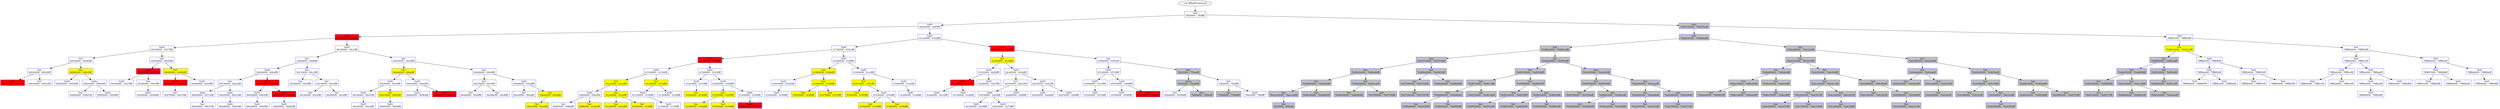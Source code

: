/* Pid:   1160 */
digraph processtree {
graph [rankdir = "TB"];
vad_fffffa8033424ca8 -> vad_fffffa8032893e30
vad_fffffa8032893e30 [label = "{ Vadl\n7ffe0000 - 7ffeffff }"shape = "record" color = "blue" style = "filled" fillcolor = "white"];
vad_fffffa8032893e30 -> vad_fffffa803347c220
vad_fffffa803347c220 [label = "{ VadS\n00ee0000 - 00f5ffff }"shape = "record" color = "blue" style = "filled" fillcolor = "white"];
vad_fffffa803347c220 -> vad_fffffa80326c5700
vad_fffffa80326c5700 [label = "{ VadS\n004a0000 - 004affff }"shape = "record" color = "blue" style = "filled" fillcolor = "red"];
vad_fffffa80326c5700 -> vad_fffffa8033420750
vad_fffffa8033420750 [label = "{ VadS\n00100000 - 0017ffff }"shape = "record" color = "blue" style = "filled" fillcolor = "white"];
vad_fffffa8033420750 -> vad_fffffa80334202d0
vad_fffffa80334202d0 [label = "{ Vad \n00040000 - 00040fff }"shape = "record" color = "blue" style = "filled" fillcolor = "white"];
vad_fffffa80334202d0 -> vad_fffffa803342a850
vad_fffffa803342a850 [label = "{ Vad \n00020000 - 00026fff }"shape = "record" color = "blue" style = "filled" fillcolor = "white"];
vad_fffffa803342a850 -> vad_fffffa8033425970
vad_fffffa8033425970 [label = "{ Vad \n00010000 - 0001ffff }"shape = "record" color = "blue" style = "filled" fillcolor = "red"];
vad_fffffa803342a850 -> vad_fffffa80333ab8c0
vad_fffffa80333ab8c0 [label = "{ Vad \n00030000 - 00033fff }"shape = "record" color = "blue" style = "filled" fillcolor = "white"];
vad_fffffa80334202d0 -> vad_fffffa80333b4930
vad_fffffa80333b4930 [label = "{ Vad \n00060000 - 000c6fff }"shape = "record" color = "blue" style = "filled" fillcolor = "yellow"];
vad_fffffa80333b4930 -> vad_fffffa803335f0a0
vad_fffffa803335f0a0 [label = "{ VadS\n00050000 - 00050fff }"shape = "record" color = "blue" style = "filled" fillcolor = "white"];
vad_fffffa80333b4930 -> vad_fffffa80328930d0
vad_fffffa80328930d0 [label = "{ Vadm\n000e0000 - 000e0fff }"shape = "record" color = "blue" style = "filled" fillcolor = "white"];
vad_fffffa80328930d0 -> vad_fffffa80333fa840
vad_fffffa80333fa840 [label = "{ Vad \n000d0000 - 000d1fff }"shape = "record" color = "blue" style = "filled" fillcolor = "white"];
vad_fffffa80328930d0 -> vad_fffffa803342a610
vad_fffffa803342a610 [label = "{ Vadm\n000f0000 - 000f0fff }"shape = "record" color = "blue" style = "filled" fillcolor = "white"];
vad_fffffa8033420750 -> vad_fffffa80335f2530
vad_fffffa80335f2530 [label = "{ Vad \n00450000 - 00450fff }"shape = "record" color = "blue" style = "filled" fillcolor = "white"];
vad_fffffa80335f2530 -> vad_fffffa8033423800
vad_fffffa8033423800 [label = "{ VadS\n00280000 - 0037ffff }"shape = "record" color = "blue" style = "filled" fillcolor = "red"];
vad_fffffa8033423800 -> vad_fffffa8032659b20
vad_fffffa8032659b20 [label = "{ VadS\n00180000 - 0027ffff }"shape = "record" color = "blue" style = "filled" fillcolor = "white"];
vad_fffffa8033423800 -> vad_fffffa803342a520
vad_fffffa803342a520 [label = "{ Vad \n00380000 - 0043ffff }"shape = "record" color = "blue" style = "filled" fillcolor = "white"];
vad_fffffa803342a520 -> vad_fffffa803267e480
vad_fffffa803267e480 [label = "{ VadS\n00440000 - 00440fff }"shape = "record" color = "blue" style = "filled" fillcolor = "white"];
vad_fffffa80335f2530 -> vad_fffffa80335f3420
vad_fffffa80335f3420 [label = "{ Vad \n00480000 - 00486fff }"shape = "record" color = "blue" style = "filled" fillcolor = "yellow"];
vad_fffffa80335f3420 -> vad_fffffa80325b57f0
vad_fffffa80325b57f0 [label = "{ VadS\n00460000 - 0046ffff }"shape = "record" color = "blue" style = "filled" fillcolor = "red"];
vad_fffffa80325b57f0 -> vad_fffffa803332aa60
vad_fffffa803332aa60 [label = "{ Vad \n00470000 - 00470fff }"shape = "record" color = "blue" style = "filled" fillcolor = "white"];
vad_fffffa80335f3420 -> vad_fffffa80335690e0
vad_fffffa80335690e0 [label = "{ VadS\n00490000 - 0049ffff }"shape = "record" color = "blue" style = "filled" fillcolor = "white"];
vad_fffffa80326c5700 -> vad_fffffa8033401980
vad_fffffa8033401980 [label = "{ VadS\n00c50000 - 00ccffff }"shape = "record" color = "blue" style = "filled" fillcolor = "white"];
vad_fffffa8033401980 -> vad_fffffa803324df80
vad_fffffa803324df80 [label = "{ Vad \n00bf0000 - 00bfffff }"shape = "record" color = "blue" style = "filled" fillcolor = "white"];
vad_fffffa803324df80 -> vad_fffffa80331bcb10
vad_fffffa80331bcb10 [label = "{ VadS\n00b20000 - 00b2ffff }"shape = "record" color = "blue" style = "filled" fillcolor = "white"];
vad_fffffa80331bcb10 -> vad_fffffa80333ff0f0
vad_fffffa80333ff0f0 [label = "{ Vad \n007d0000 - 00acbfff }"shape = "record" color = "blue" style = "filled" fillcolor = "white"];
vad_fffffa80333ff0f0 -> vad_fffffa803342a7b0
vad_fffffa803342a7b0 [label = "{ Vadm\n00640000 - 007c0fff }"shape = "record" color = "blue" style = "filled" fillcolor = "white"];
vad_fffffa803342a7b0 -> vad_fffffa8032476660
vad_fffffa8032476660 [label = "{ Vad \n004b0000 - 00637fff }"shape = "record" color = "blue" style = "filled" fillcolor = "white"];
vad_fffffa80333ff0f0 -> vad_fffffa80331f8830
vad_fffffa80331f8830 [label = "{ VadS\n00b10000 - 00b10fff }"shape = "record" color = "blue" style = "filled" fillcolor = "white"];
vad_fffffa80331f8830 -> vad_fffffa803386b430
vad_fffffa803386b430 [label = "{ VadS\n00ad0000 - 00b03fff }"shape = "record" color = "blue" style = "filled" fillcolor = "white"];
vad_fffffa80331bcb10 -> vad_fffffa80335d6470
vad_fffffa80335d6470 [label = "{ VadS\n00b50000 - 00b5ffff }"shape = "record" color = "blue" style = "filled" fillcolor = "red"];
vad_fffffa80335d6470 -> vad_fffffa8032854110
vad_fffffa8032854110 [label = "{ VadS\n00b30000 - 00b3ffff }"shape = "record" color = "blue" style = "filled" fillcolor = "white"];
vad_fffffa8032854110 -> vad_fffffa80335207a0
vad_fffffa80335207a0 [label = "{ VadS\n00b40000 - 00b4ffff }"shape = "record" color = "blue" style = "filled" fillcolor = "white"];
vad_fffffa80335d6470 -> vad_fffffa803345c470
vad_fffffa803345c470 [label = "{ VadS\n00b70000 - 00beffff }"shape = "record" color = "blue" style = "filled" fillcolor = "red"];
vad_fffffa803345c470 -> vad_fffffa80324639f0
vad_fffffa80324639f0 [label = "{ VadS\n00b60000 - 00b60fff }"shape = "record" color = "blue" style = "filled" fillcolor = "white"];
vad_fffffa803324df80 -> vad_fffffa8033293eb0
vad_fffffa8033293eb0 [label = "{ Vad \n00c10000 - 00c1ffff }"shape = "record" color = "blue" style = "filled" fillcolor = "white"];
vad_fffffa8033293eb0 -> vad_fffffa8033651160
vad_fffffa8033651160 [label = "{ Vad \n00c00000 - 00c0ffff }"shape = "record" color = "blue" style = "filled" fillcolor = "white"];
vad_fffffa8033293eb0 -> vad_fffffa803314a920
vad_fffffa803314a920 [label = "{ Vad \n00c30000 - 00c3ffff }"shape = "record" color = "blue" style = "filled" fillcolor = "white"];
vad_fffffa803314a920 -> vad_fffffa80334d2090
vad_fffffa80334d2090 [label = "{ Vad \n00c20000 - 00c2ffff }"shape = "record" color = "blue" style = "filled" fillcolor = "white"];
vad_fffffa803314a920 -> vad_fffffa803365a660
vad_fffffa803365a660 [label = "{ Vad \n00c40000 - 00c4ffff }"shape = "record" color = "blue" style = "filled" fillcolor = "white"];
vad_fffffa8033401980 -> vad_fffffa8033a10ec0
vad_fffffa8033a10ec0 [label = "{ Vad \n00e50000 - 00e5ffff }"shape = "record" color = "blue" style = "filled" fillcolor = "white"];
vad_fffffa8033a10ec0 -> vad_fffffa8032437090
vad_fffffa8032437090 [label = "{ Vad \n00da0000 - 00daffff }"shape = "record" color = "blue" style = "filled" fillcolor = "yellow"];
vad_fffffa8032437090 -> vad_fffffa803322dc90
vad_fffffa803322dc90 [label = "{ VadS\n00cf0000 - 00cf0fff }"shape = "record" color = "blue" style = "filled" fillcolor = "white"];
vad_fffffa803322dc90 -> vad_fffffa8031018550
vad_fffffa8031018550 [label = "{ VadS\n00cd0000 - 00cd1fff }"shape = "record" color = "blue" style = "filled" fillcolor = "white"];
vad_fffffa8031018550 -> vad_fffffa8032f12ca0
vad_fffffa8032f12ca0 [label = "{ VadS\n00ce0000 - 00ce0fff }"shape = "record" color = "blue" style = "filled" fillcolor = "white"];
vad_fffffa803322dc90 -> vad_fffffa8033832400
vad_fffffa8033832400 [label = "{ Vad \n00d10000 - 00d1ffff }"shape = "record" color = "blue" style = "filled" fillcolor = "yellow"];
vad_fffffa8033832400 -> vad_fffffa80334341e0
vad_fffffa80334341e0 [label = "{ VadS\n00d00000 - 00d0ffff }"shape = "record" color = "blue" style = "filled" fillcolor = "white"];
vad_fffffa8032437090 -> vad_fffffa8033633ac0
vad_fffffa8033633ac0 [label = "{ VadS\n00dc0000 - 00dcffff }"shape = "record" color = "blue" style = "filled" fillcolor = "white"];
vad_fffffa8033633ac0 -> vad_fffffa8033743ec0
vad_fffffa8033743ec0 [label = "{ VadS\n00db0000 - 00db4fff }"shape = "record" color = "blue" style = "filled" fillcolor = "white"];
vad_fffffa8033633ac0 -> vad_fffffa8033481db0
vad_fffffa8033481db0 [label = "{ VadS\n00dd0000 - 00e4ffff }"shape = "record" color = "blue" style = "filled" fillcolor = "red"];
vad_fffffa8033a10ec0 -> vad_fffffa80338803c0
vad_fffffa80338803c0 [label = "{ Vad \n00e90000 - 00e9ffff }"shape = "record" color = "blue" style = "filled" fillcolor = "white"];
vad_fffffa80338803c0 -> vad_fffffa803354e230
vad_fffffa803354e230 [label = "{ Vad \n00e70000 - 00e7ffff }"shape = "record" color = "blue" style = "filled" fillcolor = "white"];
vad_fffffa803354e230 -> vad_fffffa8032c65e40
vad_fffffa8032c65e40 [label = "{ Vad \n00e60000 - 00e6ffff }"shape = "record" color = "blue" style = "filled" fillcolor = "white"];
vad_fffffa803354e230 -> vad_fffffa80331f6480
vad_fffffa80331f6480 [label = "{ Vad \n00e80000 - 00e8ffff }"shape = "record" color = "blue" style = "filled" fillcolor = "white"];
vad_fffffa80338803c0 -> vad_fffffa8032f15390
vad_fffffa8032f15390 [label = "{ VadS\n00eb0000 - 00ebffff }"shape = "record" color = "blue" style = "filled" fillcolor = "white"];
vad_fffffa8032f15390 -> vad_fffffa80333b1640
vad_fffffa80333b1640 [label = "{ Vad \n00ea0000 - 00eaffff }"shape = "record" color = "blue" style = "filled" fillcolor = "white"];
vad_fffffa8032f15390 -> vad_fffffa803362f010
vad_fffffa803362f010 [label = "{ Vad \n00ed0000 - 00edffff }"shape = "record" color = "blue" style = "filled" fillcolor = "yellow"];
vad_fffffa803362f010 -> vad_fffffa80333e9940
vad_fffffa80333e9940 [label = "{ Vad \n00ec0000 - 00ecffff }"shape = "record" color = "blue" style = "filled" fillcolor = "yellow"];
vad_fffffa803347c220 -> vad_fffffa80335e5e90
vad_fffffa80335e5e90 [label = "{ VadS\n01c30000 - 01d2ffff }"shape = "record" color = "blue" style = "filled" fillcolor = "white"];
vad_fffffa80335e5e90 -> vad_fffffa803354ac40
vad_fffffa803354ac40 [label = "{ VadS\n01720000 - 0181ffff }"shape = "record" color = "blue" style = "filled" fillcolor = "white"];
vad_fffffa803354ac40 -> vad_fffffa8032533b60
vad_fffffa8032533b60 [label = "{ VadS\n01430000 - 014affff }"shape = "record" color = "blue" style = "filled" fillcolor = "red"];
vad_fffffa8032533b60 -> vad_fffffa80335355c0
vad_fffffa80335355c0 [label = "{ VadS\n01300000 - 01300fff }"shape = "record" color = "blue" style = "filled" fillcolor = "white"];
vad_fffffa80335355c0 -> vad_fffffa803315d0f0
vad_fffffa803315d0f0 [label = "{ Vad \n012c0000 - 012cffff }"shape = "record" color = "blue" style = "filled" fillcolor = "yellow"];
vad_fffffa803315d0f0 -> vad_fffffa80336fbfc0
vad_fffffa80336fbfc0 [label = "{ VadS\n00fe0000 - 00fe0fff }"shape = "record" color = "blue" style = "filled" fillcolor = "white"];
vad_fffffa80336fbfc0 -> vad_fffffa8031177d90
vad_fffffa8031177d90 [label = "{ Vad \n00f60000 - 00f60fff }"shape = "record" color = "blue" style = "filled" fillcolor = "white"];
vad_fffffa80336fbfc0 -> vad_fffffa803344bb20
vad_fffffa803344bb20 [label = "{ Vad \n00ff0000 - 012befff }"shape = "record" color = "blue" style = "filled" fillcolor = "yellow"];
vad_fffffa803315d0f0 -> vad_fffffa803369e590
vad_fffffa803369e590 [label = "{ Vad \n012e0000 - 012effff }"shape = "record" color = "blue" style = "filled" fillcolor = "yellow"];
vad_fffffa803369e590 -> vad_fffffa80328b10f0
vad_fffffa80328b10f0 [label = "{ Vad \n012d0000 - 012dffff }"shape = "record" color = "blue" style = "filled" fillcolor = "yellow"];
vad_fffffa803369e590 -> vad_fffffa80336a1d70
vad_fffffa80336a1d70 [label = "{ Vad \n012f0000 - 012fffff }"shape = "record" color = "blue" style = "filled" fillcolor = "yellow"];
vad_fffffa80335355c0 -> vad_fffffa80326ee890
vad_fffffa80326ee890 [label = "{ Vad \n013a0000 - 013affff }"shape = "record" color = "blue" style = "filled" fillcolor = "yellow"];
vad_fffffa80326ee890 -> vad_fffffa803347d8f0
vad_fffffa803347d8f0 [label = "{ VadS\n01310000 - 0138ffff }"shape = "record" color = "blue" style = "filled" fillcolor = "white"];
vad_fffffa803347d8f0 -> vad_fffffa80336a50f0
vad_fffffa80336a50f0 [label = "{ VadS\n01390000 - 0139ffff }"shape = "record" color = "blue" style = "filled" fillcolor = "white"];
vad_fffffa80326ee890 -> vad_fffffa8033472140
vad_fffffa8033472140 [label = "{ VadS\n013b0000 - 0142ffff }"shape = "record" color = "blue" style = "filled" fillcolor = "white"];
vad_fffffa8032533b60 -> vad_fffffa80331e41e0
vad_fffffa80331e41e0 [label = "{ VadS\n01540000 - 0163ffff }"shape = "record" color = "blue" style = "filled" fillcolor = "white"];
vad_fffffa80331e41e0 -> vad_fffffa8033481170
vad_fffffa8033481170 [label = "{ VadS\n014c0000 - 0153ffff }"shape = "record" color = "blue" style = "filled" fillcolor = "white"];
vad_fffffa8033481170 -> vad_fffffa8032005130
vad_fffffa8032005130 [label = "{ Vad \n014b0000 - 014bffff }"shape = "record" color = "blue" style = "filled" fillcolor = "yellow"];
vad_fffffa80331e41e0 -> vad_fffffa80331f5410
vad_fffffa80331f5410 [label = "{ VadS\n01680000 - 0168ffff }"shape = "record" color = "blue" style = "filled" fillcolor = "white"];
vad_fffffa80331f5410 -> vad_fffffa8033502e30
vad_fffffa8033502e30 [label = "{ Vad \n01650000 - 0165ffff }"shape = "record" color = "blue" style = "filled" fillcolor = "yellow"];
vad_fffffa8033502e30 -> vad_fffffa80338fd410
vad_fffffa80338fd410 [label = "{ Vad \n01640000 - 0164ffff }"shape = "record" color = "blue" style = "filled" fillcolor = "yellow"];
vad_fffffa8033502e30 -> vad_fffffa80338c62a0
vad_fffffa80338c62a0 [label = "{ Vad \n01660000 - 0166ffff }"shape = "record" color = "blue" style = "filled" fillcolor = "yellow"];
vad_fffffa80331f5410 -> vad_fffffa8032853c70
vad_fffffa8032853c70 [label = "{ VadS\n01690000 - 0169ffff }"shape = "record" color = "blue" style = "filled" fillcolor = "white"];
vad_fffffa8032853c70 -> vad_fffffa803347ca60
vad_fffffa803347ca60 [label = "{ VadS\n016a0000 - 0171ffff }"shape = "record" color = "blue" style = "filled" fillcolor = "red"];
vad_fffffa803354ac40 -> vad_fffffa803277eda0
vad_fffffa803277eda0 [label = "{ VadS\n01880000 - 018fffff }"shape = "record" color = "blue" style = "filled" fillcolor = "white"];
vad_fffffa803277eda0 -> vad_fffffa803387e840
vad_fffffa803387e840 [label = "{ Vad \n01840000 - 0184ffff }"shape = "record" color = "blue" style = "filled" fillcolor = "yellow"];
vad_fffffa803387e840 -> vad_fffffa80332f8a20
vad_fffffa80332f8a20 [label = "{ VadS\n01830000 - 01830fff }"shape = "record" color = "blue" style = "filled" fillcolor = "white"];
vad_fffffa80332f8a20 -> vad_fffffa80332a28a0
vad_fffffa80332a28a0 [label = "{ VadS\n01820000 - 0182ffff }"shape = "record" color = "blue" style = "filled" fillcolor = "white"];
vad_fffffa803387e840 -> vad_fffffa80310cc0b0
vad_fffffa80310cc0b0 [label = "{ Vad \n01860000 - 0186ffff }"shape = "record" color = "blue" style = "filled" fillcolor = "yellow"];
vad_fffffa80310cc0b0 -> vad_fffffa80310cc140
vad_fffffa80310cc140 [label = "{ Vad \n01850000 - 0185ffff }"shape = "record" color = "blue" style = "filled" fillcolor = "yellow"];
vad_fffffa80310cc0b0 -> vad_fffffa80310cd800
vad_fffffa80310cd800 [label = "{ Vad \n01870000 - 0187ffff }"shape = "record" color = "blue" style = "filled" fillcolor = "yellow"];
vad_fffffa803277eda0 -> vad_fffffa803358a910
vad_fffffa803358a910 [label = "{ VadS\n019c0000 - 01a3ffff }"shape = "record" color = "blue" style = "filled" fillcolor = "white"];
vad_fffffa803358a910 -> vad_fffffa8031153200
vad_fffffa8031153200 [label = "{ Vad \n01910000 - 0191ffff }"shape = "record" color = "blue" style = "filled" fillcolor = "yellow"];
vad_fffffa8031153200 -> vad_fffffa80310cd770
vad_fffffa80310cd770 [label = "{ Vad \n01900000 - 0190ffff }"shape = "record" color = "blue" style = "filled" fillcolor = "yellow"];
vad_fffffa8031153200 -> vad_fffffa803364be00
vad_fffffa803364be00 [label = "{ VadS\n01930000 - 019affff }"shape = "record" color = "blue" style = "filled" fillcolor = "white"];
vad_fffffa803364be00 -> vad_fffffa8031102a00
vad_fffffa8031102a00 [label = "{ Vad \n01920000 - 0192ffff }"shape = "record" color = "blue" style = "filled" fillcolor = "yellow"];
vad_fffffa803364be00 -> vad_fffffa8031166960
vad_fffffa8031166960 [label = "{ Vad \n019b0000 - 019bffff }"shape = "record" color = "blue" style = "filled" fillcolor = "yellow"];
vad_fffffa803358a910 -> vad_fffffa8033771580
vad_fffffa8033771580 [label = "{ VadS\n01b90000 - 01c0ffff }"shape = "record" color = "blue" style = "filled" fillcolor = "white"];
vad_fffffa8033771580 -> vad_fffffa80332e1e40
vad_fffffa80332e1e40 [label = "{ VadS\n01a40000 - 01abffff }"shape = "record" color = "blue" style = "filled" fillcolor = "white"];
vad_fffffa80335e5e90 -> vad_fffffa80337e8bb0
vad_fffffa80337e8bb0 [label = "{ VadS\n03050000 - 0305ffff }"shape = "record" color = "blue" style = "filled" fillcolor = "red"];
vad_fffffa80337e8bb0 -> vad_fffffa8033174700
vad_fffffa8033174700 [label = "{ Vad \n022e0000 - 0239ffff }"shape = "record" color = "blue" style = "filled" fillcolor = "yellow"];
vad_fffffa8033174700 -> vad_fffffa80335473c0
vad_fffffa80335473c0 [label = "{ VadS\n01f30000 - 0202ffff }"shape = "record" color = "blue" style = "filled" fillcolor = "white"];
vad_fffffa80335473c0 -> vad_fffffa80335b17b0
vad_fffffa80335b17b0 [label = "{ VadS\n01e20000 - 01e2ffff }"shape = "record" color = "blue" style = "filled" fillcolor = "red"];
vad_fffffa80335b17b0 -> vad_fffffa8031f190d0
vad_fffffa8031f190d0 [label = "{ VadS\n01da0000 - 01e1ffff }"shape = "record" color = "blue" style = "filled" fillcolor = "white"];
vad_fffffa80335b17b0 -> vad_fffffa80335e8c00
vad_fffffa80335e8c00 [label = "{ VadS\n01e30000 - 01f2ffff }"shape = "record" color = "blue" style = "filled" fillcolor = "white"];
vad_fffffa80335473c0 -> vad_fffffa80337394d0
vad_fffffa80337394d0 [label = "{ VadS\n02200000 - 0227ffff }"shape = "record" color = "blue" style = "filled" fillcolor = "white"];
vad_fffffa8033174700 -> vad_fffffa8033670590
vad_fffffa8033670590 [label = "{ VadS\n02cb0000 - 02d2ffff }"shape = "record" color = "blue" style = "filled" fillcolor = "white"];
vad_fffffa8033670590 -> vad_fffffa80326e3d40
vad_fffffa80326e3d40 [label = "{ Vad \n02740000 - 02b34fff }"shape = "record" color = "blue" style = "filled" fillcolor = "white"];
vad_fffffa80326e3d40 -> vad_fffffa8033774a30
vad_fffffa8033774a30 [label = "{ VadS\n02450000 - 0264ffff }"shape = "record" color = "blue" style = "filled" fillcolor = "white"];
vad_fffffa8033774a30 -> vad_fffffa80337671b0
vad_fffffa80337671b0 [label = "{ VadS\n023d0000 - 0244ffff }"shape = "record" color = "blue" style = "filled" fillcolor = "white"];
vad_fffffa8033774a30 -> vad_fffffa8033750840
vad_fffffa8033750840 [label = "{ VadS\n026c0000 - 0273ffff }"shape = "record" color = "blue" style = "filled" fillcolor = "white"];
vad_fffffa80326e3d40 -> vad_fffffa80335d8170
vad_fffffa80335d8170 [label = "{ VadS\n02b80000 - 02bfffff }"shape = "record" color = "blue" style = "filled" fillcolor = "white"];
vad_fffffa8033670590 -> vad_fffffa80324cf3d0
vad_fffffa80324cf3d0 [label = "{ VadS\n02e50000 - 02ecffff }"shape = "record" color = "blue" style = "filled" fillcolor = "white"];
vad_fffffa80324cf3d0 -> vad_fffffa80337ae1a0
vad_fffffa80337ae1a0 [label = "{ VadS\n02d30000 - 02daffff }"shape = "record" color = "blue" style = "filled" fillcolor = "white"];
vad_fffffa80324cf3d0 -> vad_fffffa8033375e40
vad_fffffa8033375e40 [label = "{ VadS\n02f10000 - 02f8ffff }"shape = "record" color = "blue" style = "filled" fillcolor = "white"];
vad_fffffa80337e8bb0 -> vad_fffffa8033399c00
vad_fffffa8033399c00 [label = "{ Vad \n05940000 - 059f1fff }"shape = "record" color = "blue" style = "filled" fillcolor = "white"];
vad_fffffa8033399c00 -> vad_fffffa80331e96f0
vad_fffffa80331e96f0 [label = "{ VadS\n05160000 - 0535ffff }"shape = "record" color = "blue" style = "filled" fillcolor = "white"];
vad_fffffa80331e96f0 -> vad_fffffa803317a8f0
vad_fffffa803317a8f0 [label = "{ VadS\n03060000 - 0315ffff }"shape = "record" color = "blue" style = "filled" fillcolor = "white"];
vad_fffffa803317a8f0 -> vad_fffffa8032a2c190
vad_fffffa8032a2c190 [label = "{ VadS\n03160000 - 0515ffff }"shape = "record" color = "blue" style = "filled" fillcolor = "white"];
vad_fffffa80331e96f0 -> vad_fffffa80316805c0
vad_fffffa80316805c0 [label = "{ VadS\n05570000 - 0566ffff }"shape = "record" color = "blue" style = "filled" fillcolor = "white"];
vad_fffffa80316805c0 -> vad_fffffa80336fa010
vad_fffffa80336fa010 [label = "{ VadS\n053f0000 - 0546ffff }"shape = "record" color = "blue" style = "filled" fillcolor = "white"];
vad_fffffa80316805c0 -> vad_fffffa80315f1c40
vad_fffffa80315f1c40 [label = "{ VadS\n058b0000 - 058bffff }"shape = "record" color = "blue" style = "filled" fillcolor = "red"];
vad_fffffa8033399c00 -> vad_fffffa8032ba3610
vad_fffffa8032ba3610 [label = "{ Vad \n76f10000 - 770aefff }"shape = "record" color = "blue" style = "filled" fillcolor = "gray"];
vad_fffffa8032ba3610 -> vad_fffffa8033423760
vad_fffffa8033423760 [label = "{ Vadm\n76cf0000 - 76de9fff }"shape = "record" color = "blue" style = "filled" fillcolor = "gray"];
vad_fffffa8033423760 -> vad_fffffa803219cde0
vad_fffffa803219cde0 [label = "{ Vad \n05b40000 - 05e96fff }"shape = "record" color = "blue" style = "filled" fillcolor = "white"];
vad_fffffa8033423760 -> vad_fffffa8033428f80
vad_fffffa8033428f80 [label = "{ Vad \n76df0000 - 76f0efff }"shape = "record" color = "blue" style = "filled" fillcolor = "gray"];
vad_fffffa8032ba3610 -> vad_fffffa80333fd6e0
vad_fffffa80333fd6e0 [label = "{ Vad \n7efe0000 - 7f0dffff }"shape = "record" color = "blue" style = "filled" fillcolor = "white"];
vad_fffffa80333fd6e0 -> vad_fffffa8030e8f2a0
vad_fffffa8030e8f2a0 [label = "{ Vad \n770b0000 - 770b6fff }"shape = "record" color = "blue" style = "filled" fillcolor = "gray"];
vad_fffffa80333fd6e0 -> vad_fffffa8033238190
vad_fffffa8033238190 [label = "{ VadS\n7f0e0000 - 7ffdffff }"shape = "record" color = "blue" style = "filled" fillcolor = "white"];
vad_fffffa8032893e30 -> vad_fffffa80333fed40
vad_fffffa80333fed40 [label = "{ Vad \n7fefd720000 - 7fefd7befff }"shape = "record" color = "blue" style = "filled" fillcolor = "gray"];
vad_fffffa80333fed40 -> vad_fffffa803347c270
vad_fffffa803347c270 [label = "{ Vad \n7fefb6c0000 - 7fefb6dafff }"shape = "record" color = "blue" style = "filled" fillcolor = "gray"];
vad_fffffa803347c270 -> vad_fffffa80335a4b60
vad_fffffa80335a4b60 [label = "{ Vad \n7fef8ba0000 - 7fef8bedfff }"shape = "record" color = "blue" style = "filled" fillcolor = "gray"];
vad_fffffa80335a4b60 -> vad_fffffa80337633c0
vad_fffffa80337633c0 [label = "{ Vad \n7fef7270000 - 7fef7279fff }"shape = "record" color = "blue" style = "filled" fillcolor = "gray"];
vad_fffffa80337633c0 -> vad_fffffa8033675970
vad_fffffa8033675970 [label = "{ Vad \n7fef6d10000 - 7fef6d26fff }"shape = "record" color = "blue" style = "filled" fillcolor = "gray"];
vad_fffffa8033675970 -> vad_fffffa8033a37510
vad_fffffa8033a37510 [label = "{ Vad \n7fef4840000 - 7fef4ab9fff }"shape = "record" color = "blue" style = "filled" fillcolor = "gray"];
vad_fffffa8033a37510 -> vad_fffffa8032180130
vad_fffffa8032180130 [label = "{ Vad \n7feecce0000 - 7feecce8fff }"shape = "record" color = "blue" style = "filled" fillcolor = "gray"];
vad_fffffa8032180130 -> vad_fffffa8033415260
vad_fffffa8033415260 [label = "{ Vad \nff490000 - ff49afff }"shape = "record" color = "blue" style = "filled" fillcolor = "gray"];
vad_fffffa8033a37510 -> vad_fffffa80326e3860
vad_fffffa80326e3860 [label = "{ Vad \n7fef6cf0000 - 7fef6d05fff }"shape = "record" color = "blue" style = "filled" fillcolor = "gray"];
vad_fffffa8033675970 -> vad_fffffa803373f8e0
vad_fffffa803373f8e0 [label = "{ Vad \n7fef6eb0000 - 7fef6ecafff }"shape = "record" color = "blue" style = "filled" fillcolor = "gray"];
vad_fffffa803373f8e0 -> vad_fffffa80337685f0
vad_fffffa80337685f0 [label = "{ Vad \n7fef6d30000 - 7fef6d59fff }"shape = "record" color = "blue" style = "filled" fillcolor = "gray"];
vad_fffffa803373f8e0 -> vad_fffffa80334992c0
vad_fffffa80334992c0 [label = "{ Vad \n7fef70f0000 - 7fef7100fff }"shape = "record" color = "blue" style = "filled" fillcolor = "gray"];
vad_fffffa80337633c0 -> vad_fffffa80335f3090
vad_fffffa80335f3090 [label = "{ Vad \n7fef8920000 - 7fef8930fff }"shape = "record" color = "blue" style = "filled" fillcolor = "gray"];
vad_fffffa80335f3090 -> vad_fffffa80337639f0
vad_fffffa80337639f0 [label = "{ Vad \n7fef7280000 - 7fef7329fff }"shape = "record" color = "blue" style = "filled" fillcolor = "gray"];
vad_fffffa80337639f0 -> vad_fffffa80338b5460
vad_fffffa80338b5460 [label = "{ Vad \n7fef7340000 - 7fef7347fff }"shape = "record" color = "blue" style = "filled" fillcolor = "gray"];
vad_fffffa80335f3090 -> vad_fffffa80335a69c0
vad_fffffa80335a69c0 [label = "{ Vad \n7fef8b60000 - 7fef8b98fff }"shape = "record" color = "blue" style = "filled" fillcolor = "gray"];
vad_fffffa80335a4b60 -> vad_fffffa8033441cc0
vad_fffffa8033441cc0 [label = "{ Vad \n7fef96a0000 - 7fef96cffff }"shape = "record" color = "blue" style = "filled" fillcolor = "gray"];
vad_fffffa8033441cc0 -> vad_fffffa8033585510
vad_fffffa8033585510 [label = "{ Vad \n7fef9150000 - 7fef9182fff }"shape = "record" color = "blue" style = "filled" fillcolor = "gray"];
vad_fffffa8033585510 -> vad_fffffa803358d410
vad_fffffa803358d410 [label = "{ Vad \n7fef8f70000 - 7fef911ffff }"shape = "record" color = "blue" style = "filled" fillcolor = "gray"];
vad_fffffa803358d410 -> vad_fffffa80335b4370
vad_fffffa80335b4370 [label = "{ Vad \n7fef8d40000 - 7fef8db0fff }"shape = "record" color = "blue" style = "filled" fillcolor = "gray"];
vad_fffffa80335b4370 -> vad_fffffa80334a48c0
vad_fffffa80334a48c0 [label = "{ Vad \n7fef8bf0000 - 7fef8c54fff }"shape = "record" color = "blue" style = "filled" fillcolor = "gray"];
vad_fffffa80335b4370 -> vad_fffffa803358e330
vad_fffffa803358e330 [label = "{ Vad \n7fef8f50000 - 7fef8f66fff }"shape = "record" color = "blue" style = "filled" fillcolor = "gray"];
vad_fffffa803358d410 -> vad_fffffa803322d0d0
vad_fffffa803322d0d0 [label = "{ Vad \n7fef9120000 - 7fef9146fff }"shape = "record" color = "blue" style = "filled" fillcolor = "gray"];
vad_fffffa8033585510 -> vad_fffffa8033481af0
vad_fffffa8033481af0 [label = "{ Vad \n7fef95f0000 - 7fef9607fff }"shape = "record" color = "blue" style = "filled" fillcolor = "gray"];
vad_fffffa8033481af0 -> vad_fffffa803356bc10
vad_fffffa803356bc10 [label = "{ Vad \n7fef91a0000 - 7fef91bffff }"shape = "record" color = "blue" style = "filled" fillcolor = "gray"];
vad_fffffa803356bc10 -> vad_fffffa80326b4150
vad_fffffa80326b4150 [label = "{ Vad \n7fef95b0000 - 7fef95cafff }"shape = "record" color = "blue" style = "filled" fillcolor = "gray"];
vad_fffffa8033481af0 -> vad_fffffa803347c300
vad_fffffa803347c300 [label = "{ Vad \n7fef9630000 - 7fef9636fff }"shape = "record" color = "blue" style = "filled" fillcolor = "gray"];
vad_fffffa803347c300 -> vad_fffffa8033481b80
vad_fffffa8033481b80 [label = "{ Vad \n7fef9610000 - 7fef9620fff }"shape = "record" color = "blue" style = "filled" fillcolor = "gray"];
vad_fffffa803347c300 -> vad_fffffa803328ae80
vad_fffffa803328ae80 [label = "{ Vad \n7fef9640000 - 7fef9692fff }"shape = "record" color = "blue" style = "filled" fillcolor = "gray"];
vad_fffffa8033441cc0 -> vad_fffffa803358fa40
vad_fffffa803358fa40 [label = "{ Vad \n7fefa3f0000 - 7fefa403fff }"shape = "record" color = "blue" style = "filled" fillcolor = "gray"];
vad_fffffa803358fa40 -> vad_fffffa8033482840
vad_fffffa8033482840 [label = "{ Vad \n7fef9790000 - 7fef97b6fff }"shape = "record" color = "blue" style = "filled" fillcolor = "gray"];
vad_fffffa8033482840 -> vad_fffffa803345d730
vad_fffffa803345d730 [label = "{ Vad \n7fef9780000 - 7fef978afff }"shape = "record" color = "blue" style = "filled" fillcolor = "gray"];
vad_fffffa8033482840 -> vad_fffffa80337718d0
vad_fffffa80337718d0 [label = "{ Vad \n7fef9dc0000 - 7fef9dcafff }"shape = "record" color = "blue" style = "filled" fillcolor = "gray"];
vad_fffffa80337718d0 -> vad_fffffa80335f31a0
vad_fffffa80335f31a0 [label = "{ Vad \n7fef9d00000 - 7fef9d66fff }"shape = "record" color = "blue" style = "filled" fillcolor = "gray"];
vad_fffffa80337718d0 -> vad_fffffa803358e1e0
vad_fffffa803358e1e0 [label = "{ Vad \n7fef9ee0000 - 7fef9ef8fff }"shape = "record" color = "blue" style = "filled" fillcolor = "gray"];
vad_fffffa803358fa40 -> vad_fffffa8033594720
vad_fffffa8033594720 [label = "{ Vad \n7fefae90000 - 7fefaeacfff }"shape = "record" color = "blue" style = "filled" fillcolor = "gray"];
vad_fffffa8033594720 -> vad_fffffa8033613f80
vad_fffffa8033613f80 [label = "{ Vad \n7fefad60000 - 7fefae8bfff }"shape = "record" color = "blue" style = "filled" fillcolor = "gray"];
vad_fffffa8033613f80 -> vad_fffffa8033788e30
vad_fffffa8033788e30 [label = "{ Vad \n7fefa500000 - 7fefa510fff }"shape = "record" color = "blue" style = "filled" fillcolor = "gray"];
vad_fffffa8033594720 -> vad_fffffa803348f010
vad_fffffa803348f010 [label = "{ Vad \n7fefb290000 - 7fefb296fff }"shape = "record" color = "blue" style = "filled" fillcolor = "gray"];
vad_fffffa803348f010 -> vad_fffffa8033753100
vad_fffffa8033753100 [label = "{ Vad \n7fefb350000 - 7fefb37cfff }"shape = "record" color = "blue" style = "filled" fillcolor = "gray"];
vad_fffffa803347c270 -> vad_fffffa80333fe8f0
vad_fffffa80333fe8f0 [label = "{ Vad \n7fefca20000 - 7fefca2efff }"shape = "record" color = "blue" style = "filled" fillcolor = "gray"];
vad_fffffa80333fe8f0 -> vad_fffffa803256b060
vad_fffffa803256b060 [label = "{ Vad \n7fefc010000 - 7fefc016fff }"shape = "record" color = "blue" style = "filled" fillcolor = "gray"];
vad_fffffa803256b060 -> vad_fffffa803357d710
vad_fffffa803357d710 [label = "{ Vad \n7fefbd80000 - 7fefbdc6fff }"shape = "record" color = "blue" style = "filled" fillcolor = "gray"];
vad_fffffa803357d710 -> vad_fffffa803354b130
vad_fffffa803354b130 [label = "{ Vad \n7fefbc50000 - 7fefbc5bfff }"shape = "record" color = "blue" style = "filled" fillcolor = "gray"];
vad_fffffa803354b130 -> vad_fffffa803219ca70
vad_fffffa803219ca70 [label = "{ Vad \n7fefb6e0000 - 7fefb6f1fff }"shape = "record" color = "blue" style = "filled" fillcolor = "gray"];
vad_fffffa803354b130 -> vad_fffffa80335c1830
vad_fffffa80335c1830 [label = "{ Vad \n7fefbca0000 - 7fefbca9fff }"shape = "record" color = "blue" style = "filled" fillcolor = "gray"];
vad_fffffa803357d710 -> vad_fffffa803345d510
vad_fffffa803345d510 [label = "{ Vad \n7fefbea0000 - 7fefbefafff }"shape = "record" color = "blue" style = "filled" fillcolor = "gray"];
vad_fffffa803345d510 -> vad_fffffa8033657540
vad_fffffa8033657540 [label = "{ Vad \n7fefbe70000 - 7fefbe9ffff }"shape = "record" color = "blue" style = "filled" fillcolor = "gray"];
vad_fffffa803256b060 -> vad_fffffa8033631560
vad_fffffa8033631560 [label = "{ Vad \n7fefc2f0000 - 7fefc304fff }"shape = "record" color = "blue" style = "filled" fillcolor = "gray"];
vad_fffffa8033631560 -> vad_fffffa80335543f0
vad_fffffa80335543f0 [label = "{ Vad \n7fefc1e0000 - 7fefc211fff }"shape = "record" color = "blue" style = "filled" fillcolor = "gray"];
vad_fffffa80335543f0 -> vad_fffffa8033595f80
vad_fffffa8033595f80 [label = "{ Vad \n7fefc080000 - 7fefc097fff }"shape = "record" color = "blue" style = "filled" fillcolor = "gray"];
vad_fffffa8033595f80 -> vad_fffffa80334805e0
vad_fffffa80334805e0 [label = "{ Vad \n7fefc020000 - 7fefc074fff }"shape = "record" color = "blue" style = "filled" fillcolor = "gray"];
vad_fffffa8033595f80 -> vad_fffffa80336ac3d0
vad_fffffa80336ac3d0 [label = "{ Vad \n7fefc190000 - 7fefc1dbfff }"shape = "record" color = "blue" style = "filled" fillcolor = "gray"];
vad_fffffa80335543f0 -> vad_fffffa80336a2250
vad_fffffa80336a2250 [label = "{ Vad \n7fefc220000 - 7fefc241fff }"shape = "record" color = "blue" style = "filled" fillcolor = "gray"];
vad_fffffa80336a2250 -> vad_fffffa803203b2c0
vad_fffffa803203b2c0 [label = "{ Vad \n7fefc250000 - 7fefc29ffff }"shape = "record" color = "blue" style = "filled" fillcolor = "gray"];
vad_fffffa8033631560 -> vad_fffffa80335c42e0
vad_fffffa80335c42e0 [label = "{ Vad \n7fefc980000 - 7fefc98afff }"shape = "record" color = "blue" style = "filled" fillcolor = "gray"];
vad_fffffa80335c42e0 -> vad_fffffa8033218cb0
vad_fffffa8033218cb0 [label = "{ Vad \n7fefc320000 - 7fefc38cfff }"shape = "record" color = "blue" style = "filled" fillcolor = "gray"];
vad_fffffa80335c42e0 -> vad_fffffa803356b510
vad_fffffa803356b510 [label = "{ Vad \n7fefc9b0000 - 7fefc9d4fff }"shape = "record" color = "blue" style = "filled" fillcolor = "gray"];
vad_fffffa803356b510 -> vad_fffffa8033788b00
vad_fffffa8033788b00 [label = "{ Vad \n7fefc9e0000 - 7fefca1cfff }"shape = "record" color = "blue" style = "filled" fillcolor = "gray"];
vad_fffffa80333fe8f0 -> vad_fffffa8033428e30
vad_fffffa8033428e30 [label = "{ Vad \n7fefcd80000 - 7fefcde9fff }"shape = "record" color = "blue" style = "filled" fillcolor = "gray"];
vad_fffffa8033428e30 -> vad_fffffa80332ea790
vad_fffffa80332ea790 [label = "{ Vad \n7fefcbe0000 - 7fefcbeefff }"shape = "record" color = "blue" style = "filled" fillcolor = "gray"];
vad_fffffa80332ea790 -> vad_fffffa8033486730
vad_fffffa8033486730 [label = "{ Vad \n7fefcb30000 - 7fefcb43fff }"shape = "record" color = "blue" style = "filled" fillcolor = "gray"];
vad_fffffa80332ea790 -> vad_fffffa80335a2310
vad_fffffa80335a2310 [label = "{ Vad \n7fefcce0000 - 7fefcd15fff }"shape = "record" color = "blue" style = "filled" fillcolor = "gray"];
vad_fffffa80335a2310 -> vad_fffffa803347e010
vad_fffffa803347e010 [label = "{ Vad \n7fefcbf0000 - 7fefcbfefff }"shape = "record" color = "blue" style = "filled" fillcolor = "gray"];
vad_fffffa8033428e30 -> vad_fffffa8033428520
vad_fffffa8033428520 [label = "{ Vad \n7fefd3c0000 - 7fefd3defff }"shape = "record" color = "blue" style = "filled" fillcolor = "gray"];
vad_fffffa8033428520 -> vad_fffffa803347d940
vad_fffffa803347d940 [label = "{ Vad \n7fefcf60000 - 7fefcf7dfff }"shape = "record" color = "blue" style = "filled" fillcolor = "gray"];
vad_fffffa803347d940 -> vad_fffffa80335873f0
vad_fffffa80335873f0 [label = "{ Vad \n7fefcdf0000 - 7fefcf5cfff }"shape = "record" color = "blue" style = "filled" fillcolor = "gray"];
vad_fffffa803347d940 -> vad_fffffa80334295f0
vad_fffffa80334295f0 [label = "{ Vad \n7fefcfa0000 - 7fefcfcdfff }"shape = "record" color = "blue" style = "filled" fillcolor = "gray"];
vad_fffffa80334295f0 -> vad_fffffa80337632d0
vad_fffffa80337632d0 [label = "{ Vad \n7fefd340000 - 7fefd3b0fff }"shape = "record" color = "blue" style = "filled" fillcolor = "gray"];
vad_fffffa8033428520 -> vad_fffffa80325b3880
vad_fffffa80325b3880 [label = "{ Vad \n7fefd5e0000 - 7fefd5edfff }"shape = "record" color = "blue" style = "filled" fillcolor = "gray"];
vad_fffffa80325b3880 -> vad_fffffa8033428da0
vad_fffffa8033428da0 [label = "{ Vad \n7fefd3e0000 - 7fefd5dbfff }"shape = "record" color = "blue" style = "filled" fillcolor = "gray"];
vad_fffffa80325b3880 -> vad_fffffa80333a70b0
vad_fffffa80333a70b0 [label = "{ Vad \n7fefd5f0000 - 7fefd71bfff }"shape = "record" color = "blue" style = "filled" fillcolor = "gray"];
vad_fffffa80333fed40 -> vad_fffffa80335fa2c0
vad_fffffa80335fa2c0 [label = "{ Vadl\n7fffff9c000 - 7fffff9dfff }"shape = "record" color = "blue" style = "filled" fillcolor = "white"];
vad_fffffa80335fa2c0 -> vad_fffffa8032cd48c0
vad_fffffa8032cd48c0 [label = "{ Vad \n7feff210000 - 7feff210fff }"shape = "record" color = "blue" style = "filled" fillcolor = "yellow"];
vad_fffffa8032cd48c0 -> vad_fffffa80333cf400
vad_fffffa80333cf400 [label = "{ Vad \n7feff060000 - 7feff0c6fff }"shape = "record" color = "blue" style = "filled" fillcolor = "gray"];
vad_fffffa80333cf400 -> vad_fffffa8033429560
vad_fffffa8033429560 [label = "{ Vad \n7fefda50000 - 7fefdb58fff }"shape = "record" color = "blue" style = "filled" fillcolor = "gray"];
vad_fffffa8033429560 -> vad_fffffa8033378cf0
vad_fffffa8033378cf0 [label = "{ Vad \n7fefd7d0000 - 7fefd868fff }"shape = "record" color = "blue" style = "filled" fillcolor = "gray"];
vad_fffffa8033378cf0 -> vad_fffffa8033458540
vad_fffffa8033458540 [label = "{ Vad \n7fefd7c0000 - 7fefd7c7fff }"shape = "record" color = "blue" style = "filled" fillcolor = "gray"];
vad_fffffa8033429560 -> vad_fffffa803357c3a0
vad_fffffa803357c3a0 [label = "{ Vad \n7fefe100000 - 7fefe1d9fff }"shape = "record" color = "blue" style = "filled" fillcolor = "gray"];
vad_fffffa803357c3a0 -> vad_fffffa803327cc20
vad_fffffa803327cc20 [label = "{ Vad \n7fefdb60000 - 7fefdbb1fff }"shape = "record" color = "blue" style = "filled" fillcolor = "gray"];
vad_fffffa803357c3a0 -> vad_fffffa80325b3790
vad_fffffa80325b3790 [label = "{ Vad \n7fefe1e0000 - 7fefe2aafff }"shape = "record" color = "blue" style = "filled" fillcolor = "gray"];
vad_fffffa80333cf400 -> vad_fffffa8033436cf0
vad_fffffa8033436cf0 [label = "{ Vad \n7feff120000 - 7feff1fafff }"shape = "record" color = "blue" style = "filled" fillcolor = "gray"];
vad_fffffa8033436cf0 -> vad_fffffa8033458710
vad_fffffa8033458710 [label = "{ Vad \n7feff0d0000 - 7feff11cfff }"shape = "record" color = "blue" style = "filled" fillcolor = "gray"];
vad_fffffa8032cd48c0 -> vad_fffffa8033768300
vad_fffffa8033768300 [label = "{ Vadl\n7fffff8e000 - 7fffff8ffff }"shape = "record" color = "blue" style = "filled" fillcolor = "white"];
vad_fffffa8033768300 -> vad_fffffa803363a550
vad_fffffa803363a550 [label = "{ Vadl\n7fffff8a000 - 7fffff8bfff }"shape = "record" color = "blue" style = "filled" fillcolor = "white"];
vad_fffffa803363a550 -> vad_fffffa8032738aa0
vad_fffffa8032738aa0 [label = "{ Vadl\n7fffff84000 - 7fffff85fff }"shape = "record" color = "blue" style = "filled" fillcolor = "white"];
vad_fffffa803363a550 -> vad_fffffa80337c3f70
vad_fffffa80337c3f70 [label = "{ Vadl\n7fffff8c000 - 7fffff8dfff }"shape = "record" color = "blue" style = "filled" fillcolor = "white"];
vad_fffffa8033768300 -> vad_fffffa80336f9860
vad_fffffa80336f9860 [label = "{ Vadl\n7fffff92000 - 7fffff93fff }"shape = "record" color = "blue" style = "filled" fillcolor = "white"];
vad_fffffa80336f9860 -> vad_fffffa80337781e0
vad_fffffa80337781e0 [label = "{ Vadl\n7fffff90000 - 7fffff91fff }"shape = "record" color = "blue" style = "filled" fillcolor = "white"];
vad_fffffa80336f9860 -> vad_fffffa803376b6e0
vad_fffffa803376b6e0 [label = "{ Vadl\n7fffff94000 - 7fffff95fff }"shape = "record" color = "blue" style = "filled" fillcolor = "white"];
vad_fffffa80335fa2c0 -> vad_fffffa8033221590
vad_fffffa8033221590 [label = "{ Vad \n7fffffb0000 - 7fffffd2fff }"shape = "record" color = "blue" style = "filled" fillcolor = "white"];
vad_fffffa8033221590 -> vad_fffffa80334869e0
vad_fffffa80334869e0 [label = "{ Vadl\n7fffffa6000 - 7fffffa7fff }"shape = "record" color = "blue" style = "filled" fillcolor = "white"];
vad_fffffa80334869e0 -> vad_fffffa8032407890
vad_fffffa8032407890 [label = "{ Vadl\n7fffffa2000 - 7fffffa3fff }"shape = "record" color = "blue" style = "filled" fillcolor = "white"];
vad_fffffa8032407890 -> vad_fffffa803379b470
vad_fffffa803379b470 [label = "{ Vadl\n7fffffa0000 - 7fffffa1fff }"shape = "record" color = "blue" style = "filled" fillcolor = "white"];
vad_fffffa8032407890 -> vad_fffffa8033571f70
vad_fffffa8033571f70 [label = "{ Vadl\n7fffffa4000 - 7fffffa5fff }"shape = "record" color = "blue" style = "filled" fillcolor = "white"];
vad_fffffa80334869e0 -> vad_fffffa8033482d70
vad_fffffa8033482d70 [label = "{ Vadl\n7fffffac000 - 7fffffadfff }"shape = "record" color = "blue" style = "filled" fillcolor = "white"];
vad_fffffa8033482d70 -> vad_fffffa8033482100
vad_fffffa8033482100 [label = "{ Vadl\n7fffffaa000 - 7fffffabfff }"shape = "record" color = "blue" style = "filled" fillcolor = "white"];
vad_fffffa8033482100 -> vad_fffffa80320ad970
vad_fffffa80320ad970 [label = "{ Vadl\n7fffffa8000 - 7fffffa9fff }"shape = "record" color = "blue" style = "filled" fillcolor = "white"];
vad_fffffa8033482d70 -> vad_fffffa8033481860
vad_fffffa8033481860 [label = "{ Vadl\n7fffffae000 - 7fffffaffff }"shape = "record" color = "blue" style = "filled" fillcolor = "white"];
vad_fffffa8033221590 -> vad_fffffa8033434a70
vad_fffffa8033434a70 [label = "{ Vadl\n7fffffdb000 - 7fffffdcfff }"shape = "record" color = "blue" style = "filled" fillcolor = "white"];
vad_fffffa8033434a70 -> vad_fffffa80331e7010
vad_fffffa80331e7010 [label = "{ Vadl\n7fffffd7000 - 7fffffd8fff }"shape = "record" color = "blue" style = "filled" fillcolor = "white"];
vad_fffffa80331e7010 -> vad_fffffa803347f240
vad_fffffa803347f240 [label = "{ Vadl\n7fffffd3000 - 7fffffd4fff }"shape = "record" color = "blue" style = "filled" fillcolor = "white"];
vad_fffffa80331e7010 -> vad_fffffa803382c7a0
vad_fffffa803382c7a0 [label = "{ Vadl\n7fffffd9000 - 7fffffdafff }"shape = "record" color = "blue" style = "filled" fillcolor = "white"];
vad_fffffa8033434a70 -> vad_fffffa8032893f70
vad_fffffa8032893f70 [label = "{ Vadl\n7fffffdd000 - 7fffffdefff }"shape = "record" color = "blue" style = "filled" fillcolor = "white"];
vad_fffffa8032893f70 -> vad_fffffa8032cd49d0
vad_fffffa8032cd49d0 [label = "{ Vadl\n7fffffdf000 - 7fffffdffff }"shape = "record" color = "blue" style = "filled" fillcolor = "white"];
}
